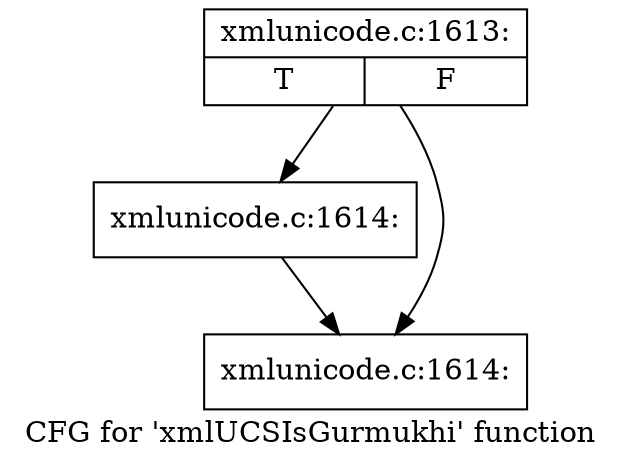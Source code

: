 digraph "CFG for 'xmlUCSIsGurmukhi' function" {
	label="CFG for 'xmlUCSIsGurmukhi' function";

	Node0x4cd8de0 [shape=record,label="{xmlunicode.c:1613:|{<s0>T|<s1>F}}"];
	Node0x4cd8de0 -> Node0x4cd8be0;
	Node0x4cd8de0 -> Node0x4cd8b90;
	Node0x4cd8be0 [shape=record,label="{xmlunicode.c:1614:}"];
	Node0x4cd8be0 -> Node0x4cd8b90;
	Node0x4cd8b90 [shape=record,label="{xmlunicode.c:1614:}"];
}
